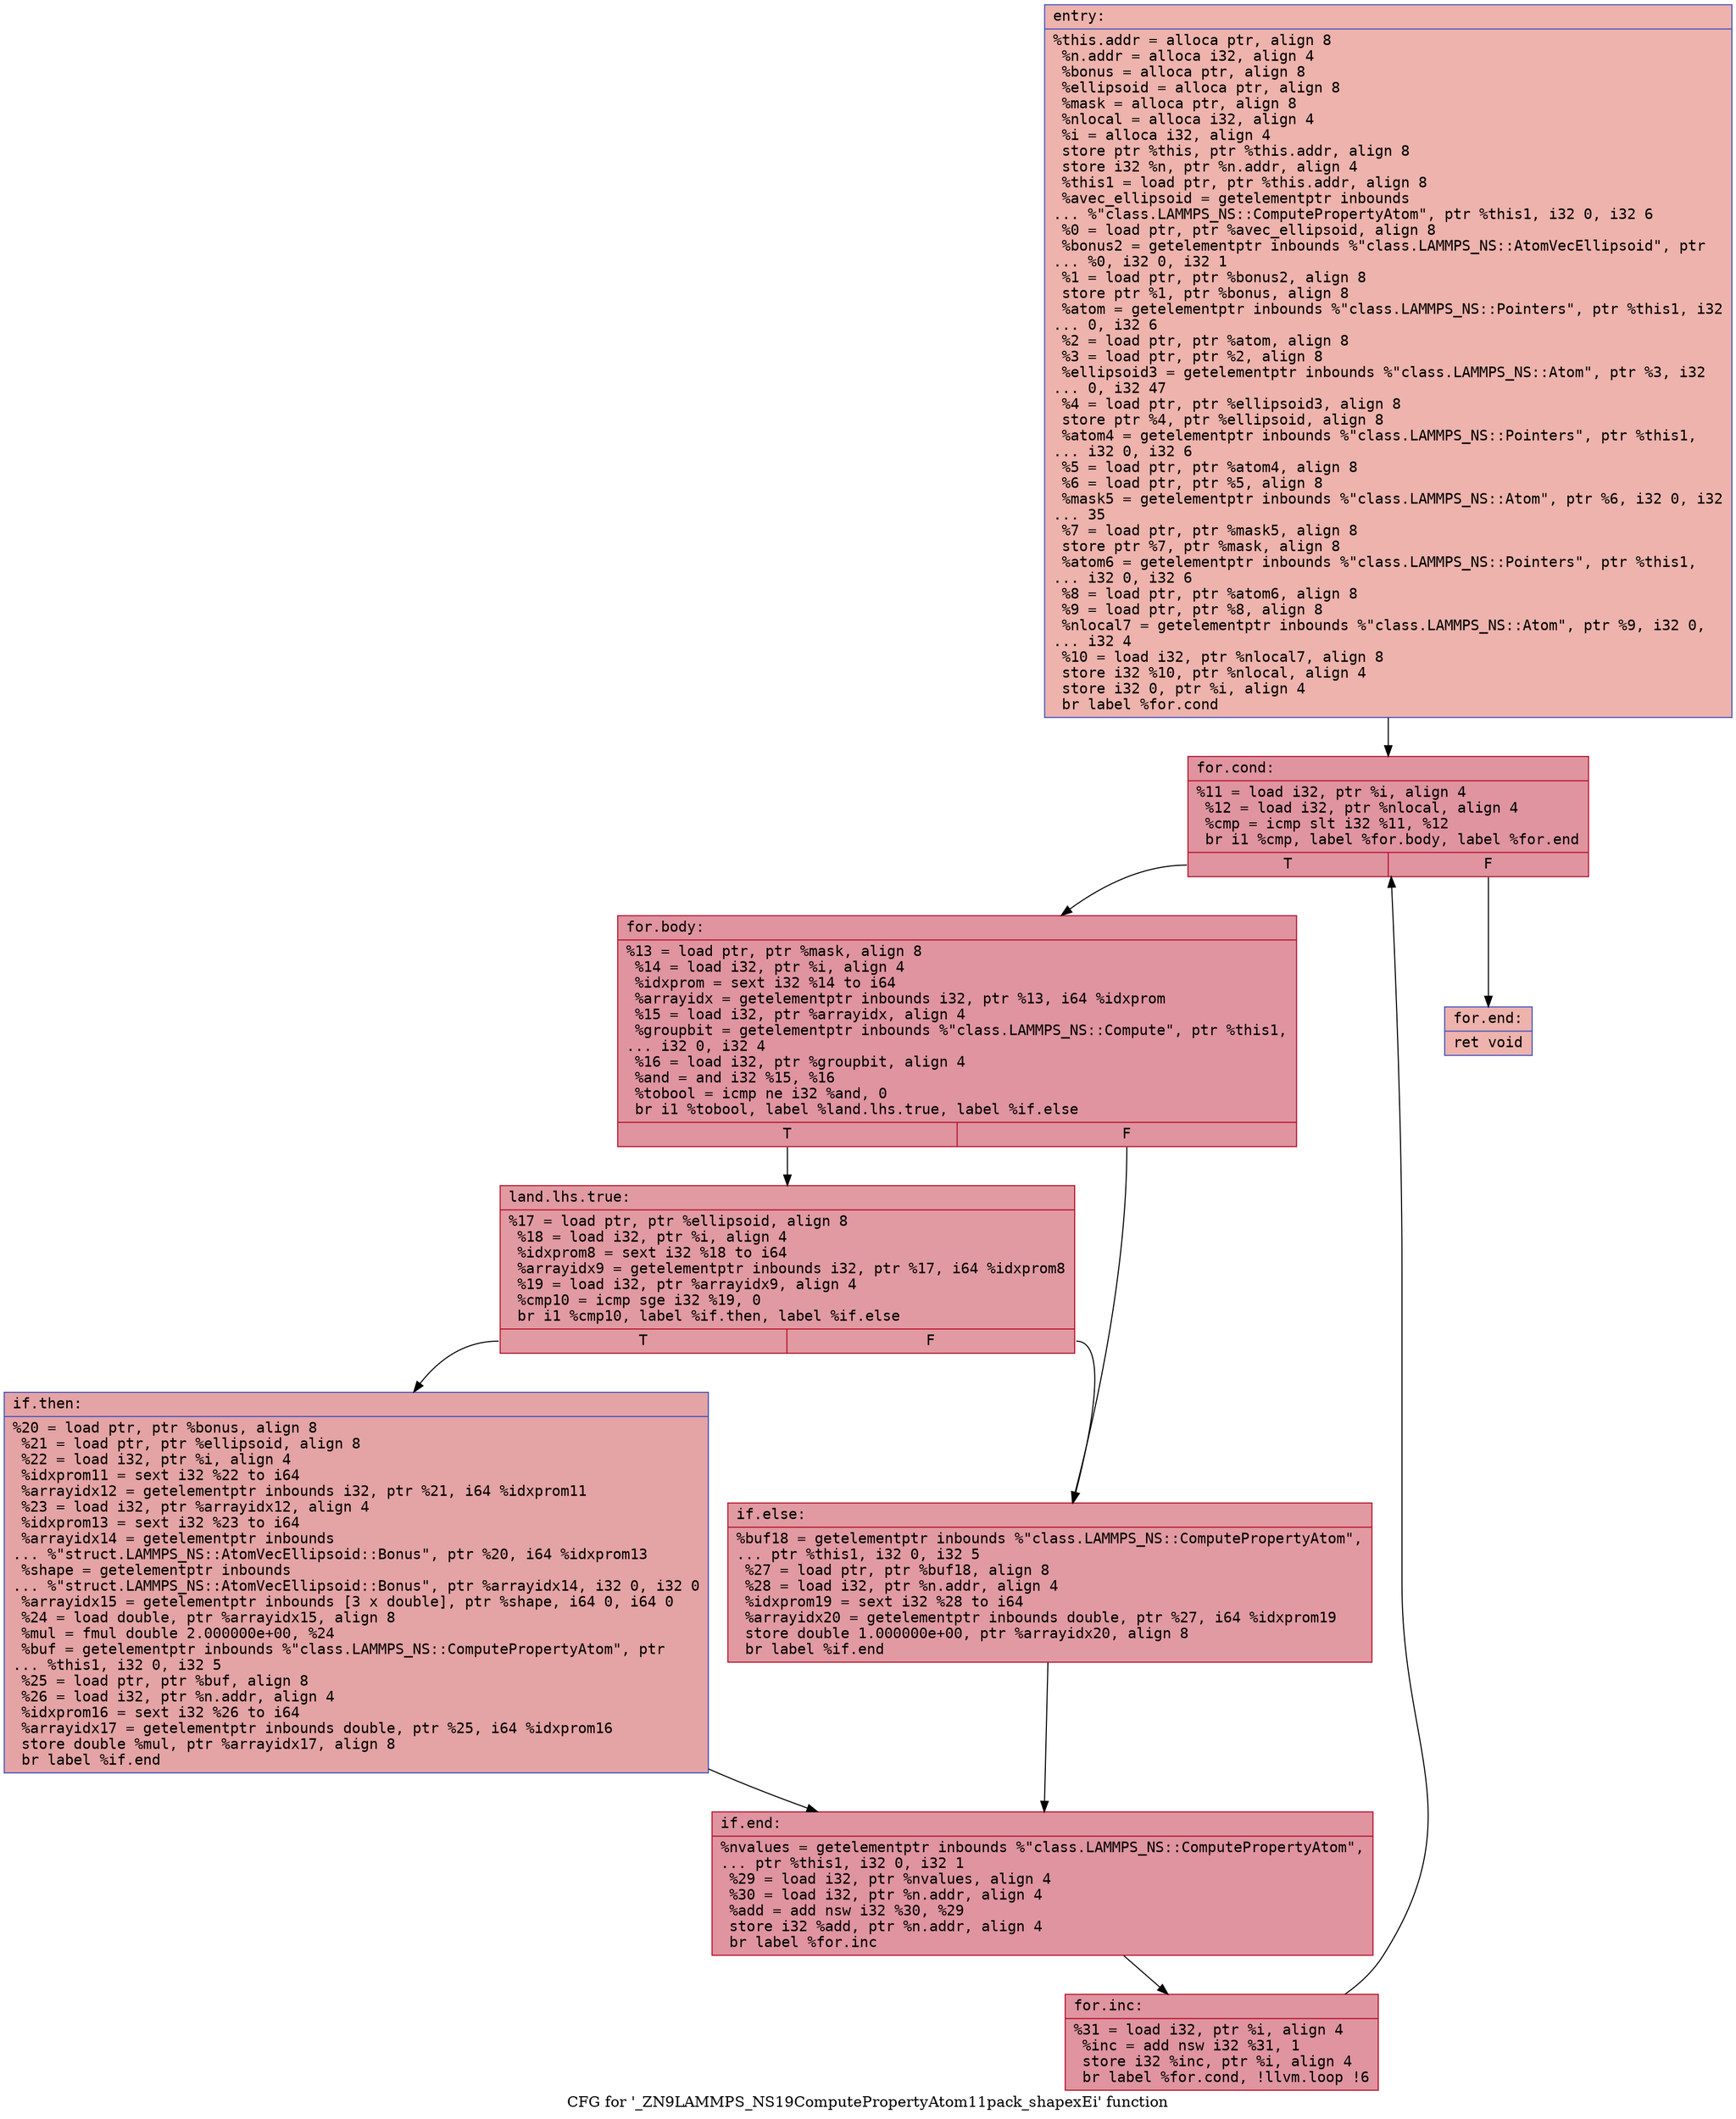 digraph "CFG for '_ZN9LAMMPS_NS19ComputePropertyAtom11pack_shapexEi' function" {
	label="CFG for '_ZN9LAMMPS_NS19ComputePropertyAtom11pack_shapexEi' function";

	Node0x55e557c9c370 [shape=record,color="#3d50c3ff", style=filled, fillcolor="#d6524470" fontname="Courier",label="{entry:\l|  %this.addr = alloca ptr, align 8\l  %n.addr = alloca i32, align 4\l  %bonus = alloca ptr, align 8\l  %ellipsoid = alloca ptr, align 8\l  %mask = alloca ptr, align 8\l  %nlocal = alloca i32, align 4\l  %i = alloca i32, align 4\l  store ptr %this, ptr %this.addr, align 8\l  store i32 %n, ptr %n.addr, align 4\l  %this1 = load ptr, ptr %this.addr, align 8\l  %avec_ellipsoid = getelementptr inbounds\l... %\"class.LAMMPS_NS::ComputePropertyAtom\", ptr %this1, i32 0, i32 6\l  %0 = load ptr, ptr %avec_ellipsoid, align 8\l  %bonus2 = getelementptr inbounds %\"class.LAMMPS_NS::AtomVecEllipsoid\", ptr\l... %0, i32 0, i32 1\l  %1 = load ptr, ptr %bonus2, align 8\l  store ptr %1, ptr %bonus, align 8\l  %atom = getelementptr inbounds %\"class.LAMMPS_NS::Pointers\", ptr %this1, i32\l... 0, i32 6\l  %2 = load ptr, ptr %atom, align 8\l  %3 = load ptr, ptr %2, align 8\l  %ellipsoid3 = getelementptr inbounds %\"class.LAMMPS_NS::Atom\", ptr %3, i32\l... 0, i32 47\l  %4 = load ptr, ptr %ellipsoid3, align 8\l  store ptr %4, ptr %ellipsoid, align 8\l  %atom4 = getelementptr inbounds %\"class.LAMMPS_NS::Pointers\", ptr %this1,\l... i32 0, i32 6\l  %5 = load ptr, ptr %atom4, align 8\l  %6 = load ptr, ptr %5, align 8\l  %mask5 = getelementptr inbounds %\"class.LAMMPS_NS::Atom\", ptr %6, i32 0, i32\l... 35\l  %7 = load ptr, ptr %mask5, align 8\l  store ptr %7, ptr %mask, align 8\l  %atom6 = getelementptr inbounds %\"class.LAMMPS_NS::Pointers\", ptr %this1,\l... i32 0, i32 6\l  %8 = load ptr, ptr %atom6, align 8\l  %9 = load ptr, ptr %8, align 8\l  %nlocal7 = getelementptr inbounds %\"class.LAMMPS_NS::Atom\", ptr %9, i32 0,\l... i32 4\l  %10 = load i32, ptr %nlocal7, align 8\l  store i32 %10, ptr %nlocal, align 4\l  store i32 0, ptr %i, align 4\l  br label %for.cond\l}"];
	Node0x55e557c9c370 -> Node0x55e557c9de50[tooltip="entry -> for.cond\nProbability 100.00%" ];
	Node0x55e557c9de50 [shape=record,color="#b70d28ff", style=filled, fillcolor="#b70d2870" fontname="Courier",label="{for.cond:\l|  %11 = load i32, ptr %i, align 4\l  %12 = load i32, ptr %nlocal, align 4\l  %cmp = icmp slt i32 %11, %12\l  br i1 %cmp, label %for.body, label %for.end\l|{<s0>T|<s1>F}}"];
	Node0x55e557c9de50:s0 -> Node0x55e557c9e0f0[tooltip="for.cond -> for.body\nProbability 96.88%" ];
	Node0x55e557c9de50:s1 -> Node0x55e557c9e170[tooltip="for.cond -> for.end\nProbability 3.12%" ];
	Node0x55e557c9e0f0 [shape=record,color="#b70d28ff", style=filled, fillcolor="#b70d2870" fontname="Courier",label="{for.body:\l|  %13 = load ptr, ptr %mask, align 8\l  %14 = load i32, ptr %i, align 4\l  %idxprom = sext i32 %14 to i64\l  %arrayidx = getelementptr inbounds i32, ptr %13, i64 %idxprom\l  %15 = load i32, ptr %arrayidx, align 4\l  %groupbit = getelementptr inbounds %\"class.LAMMPS_NS::Compute\", ptr %this1,\l... i32 0, i32 4\l  %16 = load i32, ptr %groupbit, align 4\l  %and = and i32 %15, %16\l  %tobool = icmp ne i32 %and, 0\l  br i1 %tobool, label %land.lhs.true, label %if.else\l|{<s0>T|<s1>F}}"];
	Node0x55e557c9e0f0:s0 -> Node0x55e557c9e9d0[tooltip="for.body -> land.lhs.true\nProbability 62.50%" ];
	Node0x55e557c9e0f0:s1 -> Node0x55e557c9ea50[tooltip="for.body -> if.else\nProbability 37.50%" ];
	Node0x55e557c9e9d0 [shape=record,color="#b70d28ff", style=filled, fillcolor="#bb1b2c70" fontname="Courier",label="{land.lhs.true:\l|  %17 = load ptr, ptr %ellipsoid, align 8\l  %18 = load i32, ptr %i, align 4\l  %idxprom8 = sext i32 %18 to i64\l  %arrayidx9 = getelementptr inbounds i32, ptr %17, i64 %idxprom8\l  %19 = load i32, ptr %arrayidx9, align 4\l  %cmp10 = icmp sge i32 %19, 0\l  br i1 %cmp10, label %if.then, label %if.else\l|{<s0>T|<s1>F}}"];
	Node0x55e557c9e9d0:s0 -> Node0x55e557c9ef10[tooltip="land.lhs.true -> if.then\nProbability 50.00%" ];
	Node0x55e557c9e9d0:s1 -> Node0x55e557c9ea50[tooltip="land.lhs.true -> if.else\nProbability 50.00%" ];
	Node0x55e557c9ef10 [shape=record,color="#3d50c3ff", style=filled, fillcolor="#c32e3170" fontname="Courier",label="{if.then:\l|  %20 = load ptr, ptr %bonus, align 8\l  %21 = load ptr, ptr %ellipsoid, align 8\l  %22 = load i32, ptr %i, align 4\l  %idxprom11 = sext i32 %22 to i64\l  %arrayidx12 = getelementptr inbounds i32, ptr %21, i64 %idxprom11\l  %23 = load i32, ptr %arrayidx12, align 4\l  %idxprom13 = sext i32 %23 to i64\l  %arrayidx14 = getelementptr inbounds\l... %\"struct.LAMMPS_NS::AtomVecEllipsoid::Bonus\", ptr %20, i64 %idxprom13\l  %shape = getelementptr inbounds\l... %\"struct.LAMMPS_NS::AtomVecEllipsoid::Bonus\", ptr %arrayidx14, i32 0, i32 0\l  %arrayidx15 = getelementptr inbounds [3 x double], ptr %shape, i64 0, i64 0\l  %24 = load double, ptr %arrayidx15, align 8\l  %mul = fmul double 2.000000e+00, %24\l  %buf = getelementptr inbounds %\"class.LAMMPS_NS::ComputePropertyAtom\", ptr\l... %this1, i32 0, i32 5\l  %25 = load ptr, ptr %buf, align 8\l  %26 = load i32, ptr %n.addr, align 4\l  %idxprom16 = sext i32 %26 to i64\l  %arrayidx17 = getelementptr inbounds double, ptr %25, i64 %idxprom16\l  store double %mul, ptr %arrayidx17, align 8\l  br label %if.end\l}"];
	Node0x55e557c9ef10 -> Node0x55e557c9fc00[tooltip="if.then -> if.end\nProbability 100.00%" ];
	Node0x55e557c9ea50 [shape=record,color="#b70d28ff", style=filled, fillcolor="#bb1b2c70" fontname="Courier",label="{if.else:\l|  %buf18 = getelementptr inbounds %\"class.LAMMPS_NS::ComputePropertyAtom\",\l... ptr %this1, i32 0, i32 5\l  %27 = load ptr, ptr %buf18, align 8\l  %28 = load i32, ptr %n.addr, align 4\l  %idxprom19 = sext i32 %28 to i64\l  %arrayidx20 = getelementptr inbounds double, ptr %27, i64 %idxprom19\l  store double 1.000000e+00, ptr %arrayidx20, align 8\l  br label %if.end\l}"];
	Node0x55e557c9ea50 -> Node0x55e557c9fc00[tooltip="if.else -> if.end\nProbability 100.00%" ];
	Node0x55e557c9fc00 [shape=record,color="#b70d28ff", style=filled, fillcolor="#b70d2870" fontname="Courier",label="{if.end:\l|  %nvalues = getelementptr inbounds %\"class.LAMMPS_NS::ComputePropertyAtom\",\l... ptr %this1, i32 0, i32 1\l  %29 = load i32, ptr %nvalues, align 4\l  %30 = load i32, ptr %n.addr, align 4\l  %add = add nsw i32 %30, %29\l  store i32 %add, ptr %n.addr, align 4\l  br label %for.inc\l}"];
	Node0x55e557c9fc00 -> Node0x55e557c9e740[tooltip="if.end -> for.inc\nProbability 100.00%" ];
	Node0x55e557c9e740 [shape=record,color="#b70d28ff", style=filled, fillcolor="#b70d2870" fontname="Courier",label="{for.inc:\l|  %31 = load i32, ptr %i, align 4\l  %inc = add nsw i32 %31, 1\l  store i32 %inc, ptr %i, align 4\l  br label %for.cond, !llvm.loop !6\l}"];
	Node0x55e557c9e740 -> Node0x55e557c9de50[tooltip="for.inc -> for.cond\nProbability 100.00%" ];
	Node0x55e557c9e170 [shape=record,color="#3d50c3ff", style=filled, fillcolor="#d6524470" fontname="Courier",label="{for.end:\l|  ret void\l}"];
}

